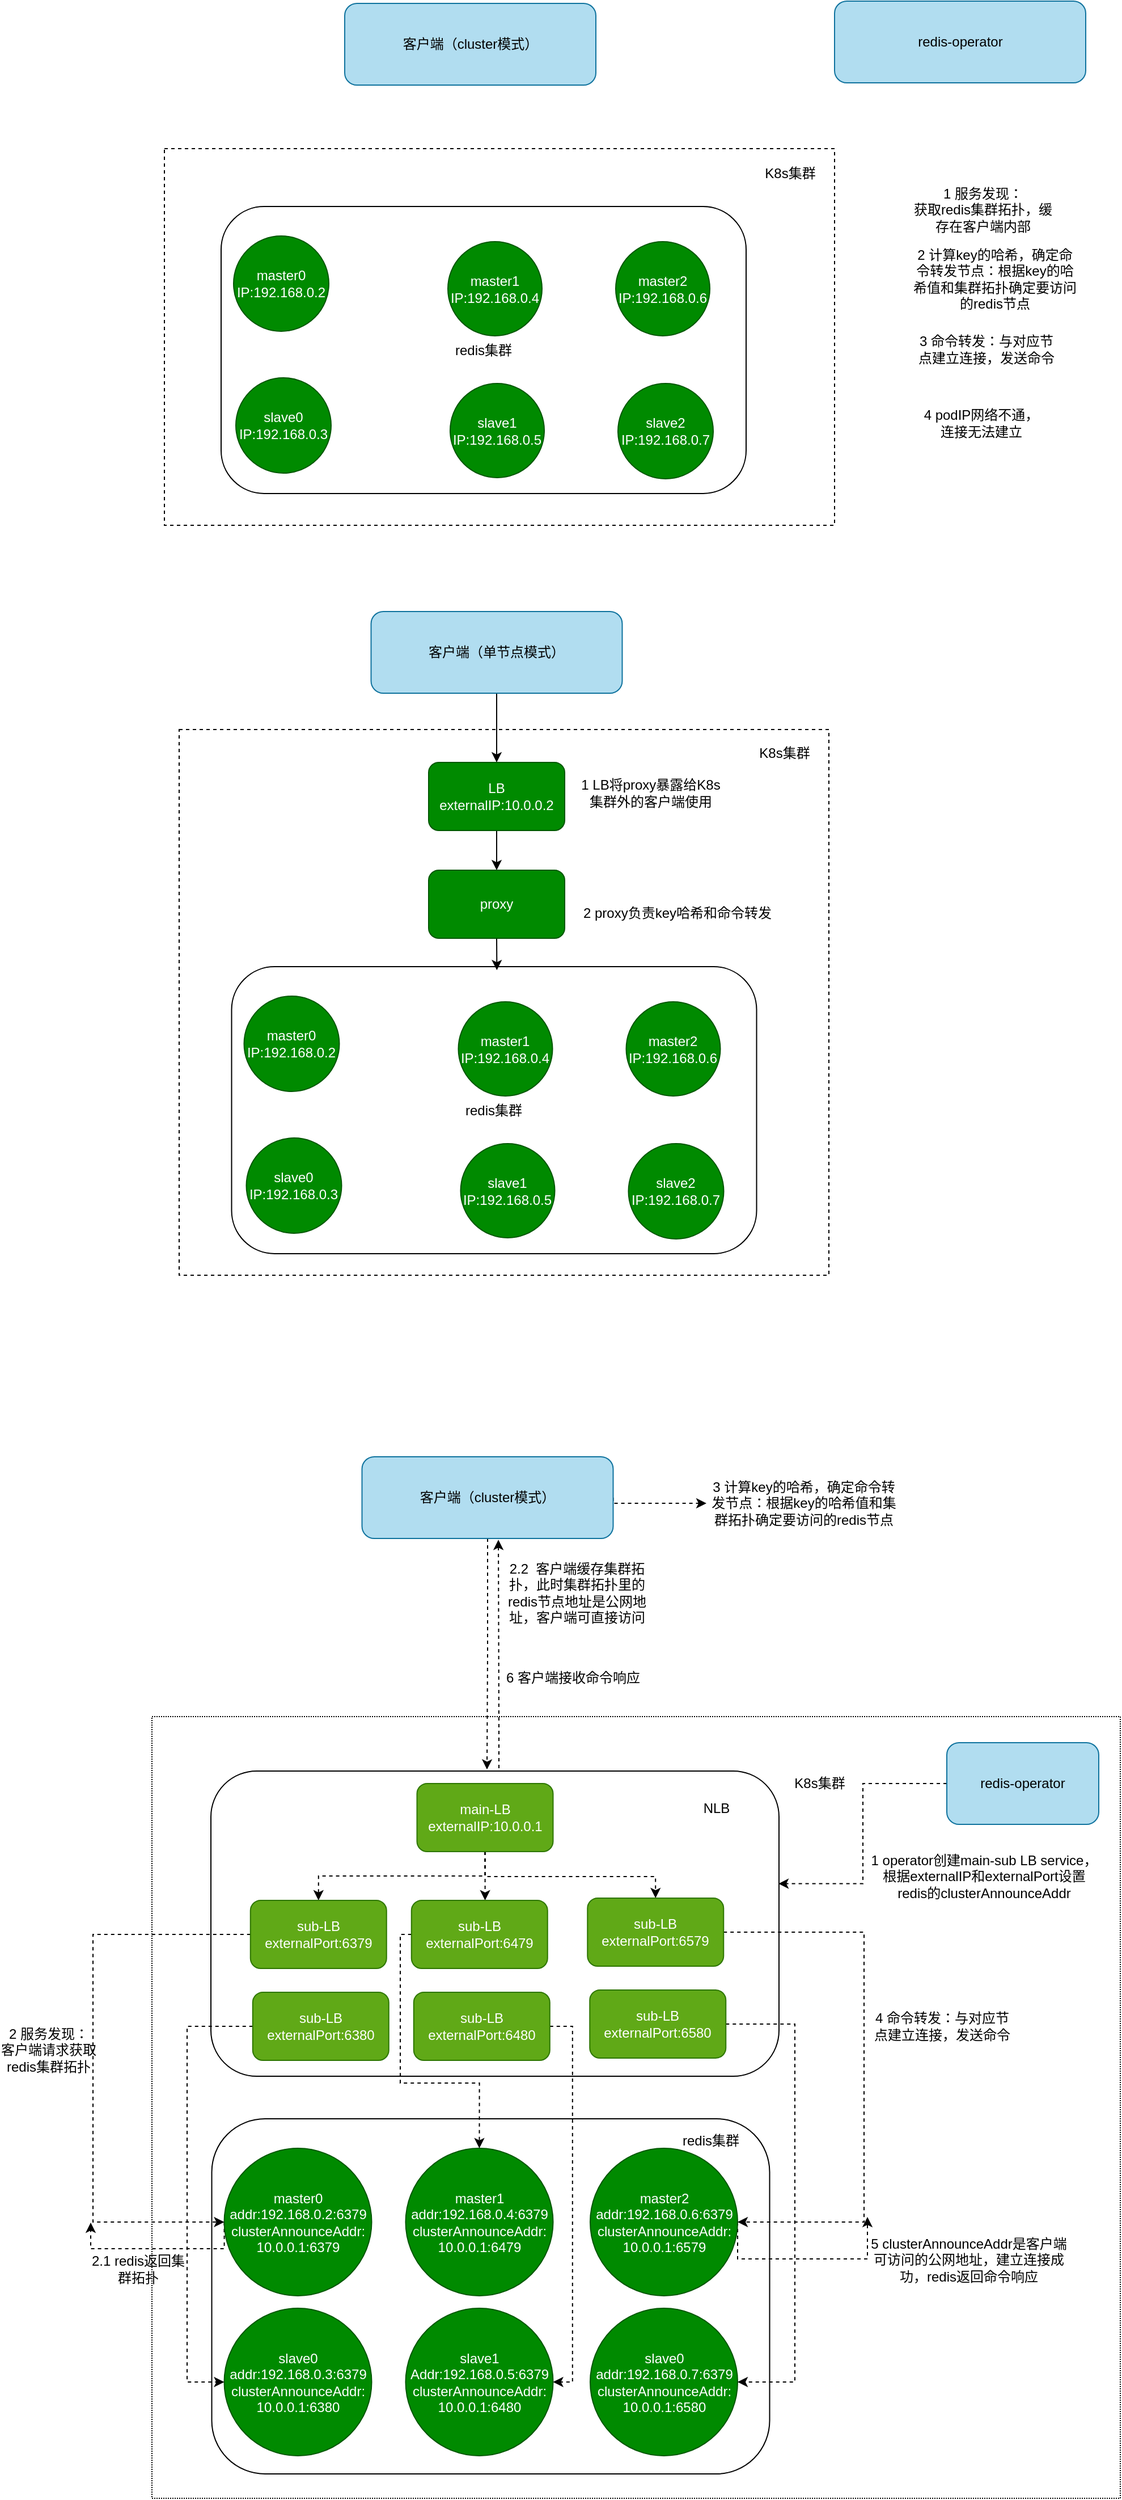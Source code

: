 <mxfile version="20.5.3" type="github">
  <diagram id="rYdwiMb5jvszhZctyrXV" name="第 1 页">
    <mxGraphModel dx="1055" dy="822" grid="0" gridSize="10" guides="1" tooltips="1" connect="1" arrows="1" fold="1" page="0" pageScale="1" pageWidth="1920" pageHeight="1200" math="0" shadow="0">
      <root>
        <mxCell id="0" />
        <mxCell id="1" parent="0" />
        <mxCell id="fc0Et_haitifpb5bSG0c-55" value="" style="rounded=0;whiteSpace=wrap;html=1;fillColor=none;dashed=1;dashPattern=1 1;" parent="1" vertex="1">
          <mxGeometry x="594" y="1849" width="854" height="689" as="geometry" />
        </mxCell>
        <mxCell id="YQscOVflWYW1QB9K6YFz-41" value="客户端（cluster模式）" style="rounded=1;whiteSpace=wrap;html=1;fillColor=#b1ddf0;strokeColor=#10739e;" parent="1" vertex="1">
          <mxGeometry x="764" y="339" width="221.5" height="72" as="geometry" />
        </mxCell>
        <mxCell id="fc0Et_haitifpb5bSG0c-1" value="redis集群" style="rounded=1;whiteSpace=wrap;html=1;" parent="1" vertex="1">
          <mxGeometry x="655" y="518" width="463" height="253" as="geometry" />
        </mxCell>
        <mxCell id="fc0Et_haitifpb5bSG0c-2" value="master0&lt;br&gt;IP:192.168.0.2" style="ellipse;whiteSpace=wrap;html=1;aspect=fixed;fillColor=#008a00;fontColor=#ffffff;strokeColor=#005700;" parent="1" vertex="1">
          <mxGeometry x="666" y="544" width="84" height="84" as="geometry" />
        </mxCell>
        <mxCell id="fc0Et_haitifpb5bSG0c-3" value="slave0&lt;br&gt;IP:192.168.0.3" style="ellipse;whiteSpace=wrap;html=1;aspect=fixed;fillColor=#008a00;fontColor=#ffffff;strokeColor=#005700;" parent="1" vertex="1">
          <mxGeometry x="668" y="669" width="84" height="84" as="geometry" />
        </mxCell>
        <mxCell id="fc0Et_haitifpb5bSG0c-4" value="master1&lt;br&gt;IP:192.168.0.4" style="ellipse;whiteSpace=wrap;html=1;aspect=fixed;fillColor=#008a00;fontColor=#ffffff;strokeColor=#005700;" parent="1" vertex="1">
          <mxGeometry x="855" y="549" width="83" height="83" as="geometry" />
        </mxCell>
        <mxCell id="fc0Et_haitifpb5bSG0c-5" value="slave1&lt;br&gt;IP:192.168.0.5" style="ellipse;whiteSpace=wrap;html=1;aspect=fixed;fillColor=#008a00;fontColor=#ffffff;strokeColor=#005700;" parent="1" vertex="1">
          <mxGeometry x="857" y="674" width="83" height="83" as="geometry" />
        </mxCell>
        <mxCell id="fc0Et_haitifpb5bSG0c-6" value="master2&lt;br&gt;IP:192.168.0.6" style="ellipse;whiteSpace=wrap;html=1;aspect=fixed;fillColor=#008a00;fontColor=#ffffff;strokeColor=#005700;" parent="1" vertex="1">
          <mxGeometry x="1003" y="549" width="83" height="83" as="geometry" />
        </mxCell>
        <mxCell id="fc0Et_haitifpb5bSG0c-7" value="slave2&lt;br&gt;IP:192.168.0.7" style="ellipse;whiteSpace=wrap;html=1;aspect=fixed;fillColor=#008a00;fontColor=#ffffff;strokeColor=#005700;" parent="1" vertex="1">
          <mxGeometry x="1005" y="674" width="84" height="84" as="geometry" />
        </mxCell>
        <mxCell id="fc0Et_haitifpb5bSG0c-8" value="redis-operator" style="rounded=1;whiteSpace=wrap;html=1;fillColor=#b1ddf0;strokeColor=#10739e;" parent="1" vertex="1">
          <mxGeometry x="1196" y="337" width="221.5" height="72" as="geometry" />
        </mxCell>
        <mxCell id="fc0Et_haitifpb5bSG0c-9" value="1&amp;nbsp;服务发现：&lt;br&gt;获取redis集群拓扑，缓存在客户端内部" style="text;html=1;strokeColor=none;fillColor=none;align=center;verticalAlign=middle;whiteSpace=wrap;rounded=0;" parent="1" vertex="1">
          <mxGeometry x="1263" y="506" width="128" height="30" as="geometry" />
        </mxCell>
        <mxCell id="fc0Et_haitifpb5bSG0c-10" value="2 计算key的哈希，确定命令转发节点：根据key的哈希值和集群拓扑确定要访问的redis节点" style="text;html=1;strokeColor=none;fillColor=none;align=center;verticalAlign=middle;whiteSpace=wrap;rounded=0;" parent="1" vertex="1">
          <mxGeometry x="1263" y="567" width="149" height="30" as="geometry" />
        </mxCell>
        <mxCell id="fc0Et_haitifpb5bSG0c-11" value="3 命令转发：与对应节点建立连接，发送命令" style="text;html=1;strokeColor=none;fillColor=none;align=center;verticalAlign=middle;whiteSpace=wrap;rounded=0;" parent="1" vertex="1">
          <mxGeometry x="1268.5" y="629" width="122" height="30" as="geometry" />
        </mxCell>
        <mxCell id="fc0Et_haitifpb5bSG0c-13" value="4 podIP网络不通，连接无法建立" style="text;html=1;strokeColor=none;fillColor=none;align=center;verticalAlign=middle;whiteSpace=wrap;rounded=0;" parent="1" vertex="1">
          <mxGeometry x="1272" y="694" width="107" height="30" as="geometry" />
        </mxCell>
        <mxCell id="fc0Et_haitifpb5bSG0c-15" value="" style="rounded=0;whiteSpace=wrap;html=1;fillColor=none;dashed=1;" parent="1" vertex="1">
          <mxGeometry x="605" y="467" width="591" height="332" as="geometry" />
        </mxCell>
        <mxCell id="fc0Et_haitifpb5bSG0c-16" value="K8s集群" style="text;html=1;strokeColor=none;fillColor=none;align=center;verticalAlign=middle;whiteSpace=wrap;rounded=0;dashed=1;" parent="1" vertex="1">
          <mxGeometry x="1127.25" y="474" width="60" height="30" as="geometry" />
        </mxCell>
        <mxCell id="fc0Et_haitifpb5bSG0c-43" style="edgeStyle=orthogonalEdgeStyle;rounded=0;orthogonalLoop=1;jettySize=auto;html=1;exitX=0.5;exitY=1;exitDx=0;exitDy=0;" parent="1" source="fc0Et_haitifpb5bSG0c-27" target="fc0Et_haitifpb5bSG0c-37" edge="1">
          <mxGeometry relative="1" as="geometry" />
        </mxCell>
        <mxCell id="fc0Et_haitifpb5bSG0c-27" value="客户端（单节点模式）" style="rounded=1;whiteSpace=wrap;html=1;fillColor=#b1ddf0;strokeColor=#10739e;" parent="1" vertex="1">
          <mxGeometry x="787.25" y="875" width="221.5" height="72" as="geometry" />
        </mxCell>
        <mxCell id="fc0Et_haitifpb5bSG0c-28" value="redis集群" style="rounded=1;whiteSpace=wrap;html=1;" parent="1" vertex="1">
          <mxGeometry x="664.25" y="1188" width="463" height="253" as="geometry" />
        </mxCell>
        <mxCell id="fc0Et_haitifpb5bSG0c-29" value="master0&lt;br&gt;IP:192.168.0.2" style="ellipse;whiteSpace=wrap;html=1;aspect=fixed;fillColor=#008a00;fontColor=#ffffff;strokeColor=#005700;" parent="1" vertex="1">
          <mxGeometry x="675.25" y="1214" width="84" height="84" as="geometry" />
        </mxCell>
        <mxCell id="fc0Et_haitifpb5bSG0c-30" value="slave0&lt;br&gt;IP:192.168.0.3" style="ellipse;whiteSpace=wrap;html=1;aspect=fixed;fillColor=#008a00;fontColor=#ffffff;strokeColor=#005700;" parent="1" vertex="1">
          <mxGeometry x="677.25" y="1339" width="84" height="84" as="geometry" />
        </mxCell>
        <mxCell id="fc0Et_haitifpb5bSG0c-31" value="master1&lt;br&gt;IP:192.168.0.4" style="ellipse;whiteSpace=wrap;html=1;aspect=fixed;fillColor=#008a00;fontColor=#ffffff;strokeColor=#005700;" parent="1" vertex="1">
          <mxGeometry x="864.25" y="1219" width="83" height="83" as="geometry" />
        </mxCell>
        <mxCell id="fc0Et_haitifpb5bSG0c-32" value="slave1&lt;br&gt;IP:192.168.0.5" style="ellipse;whiteSpace=wrap;html=1;aspect=fixed;fillColor=#008a00;fontColor=#ffffff;strokeColor=#005700;" parent="1" vertex="1">
          <mxGeometry x="866.25" y="1344" width="83" height="83" as="geometry" />
        </mxCell>
        <mxCell id="fc0Et_haitifpb5bSG0c-33" value="master2&lt;br&gt;IP:192.168.0.6" style="ellipse;whiteSpace=wrap;html=1;aspect=fixed;fillColor=#008a00;fontColor=#ffffff;strokeColor=#005700;" parent="1" vertex="1">
          <mxGeometry x="1012.25" y="1219" width="83" height="83" as="geometry" />
        </mxCell>
        <mxCell id="fc0Et_haitifpb5bSG0c-34" value="slave2&lt;br&gt;IP:192.168.0.7" style="ellipse;whiteSpace=wrap;html=1;aspect=fixed;fillColor=#008a00;fontColor=#ffffff;strokeColor=#005700;" parent="1" vertex="1">
          <mxGeometry x="1014.25" y="1344" width="84" height="84" as="geometry" />
        </mxCell>
        <mxCell id="fc0Et_haitifpb5bSG0c-35" value="" style="rounded=0;whiteSpace=wrap;html=1;fillColor=none;dashed=1;" parent="1" vertex="1">
          <mxGeometry x="618" y="979" width="573" height="481" as="geometry" />
        </mxCell>
        <mxCell id="fc0Et_haitifpb5bSG0c-36" value="K8s集群" style="text;html=1;strokeColor=none;fillColor=none;align=center;verticalAlign=middle;whiteSpace=wrap;rounded=0;dashed=1;" parent="1" vertex="1">
          <mxGeometry x="1122" y="985" width="60" height="30" as="geometry" />
        </mxCell>
        <mxCell id="fc0Et_haitifpb5bSG0c-44" style="edgeStyle=orthogonalEdgeStyle;rounded=0;orthogonalLoop=1;jettySize=auto;html=1;exitX=0.5;exitY=1;exitDx=0;exitDy=0;entryX=0.5;entryY=0;entryDx=0;entryDy=0;" parent="1" source="fc0Et_haitifpb5bSG0c-37" target="fc0Et_haitifpb5bSG0c-38" edge="1">
          <mxGeometry relative="1" as="geometry" />
        </mxCell>
        <mxCell id="fc0Et_haitifpb5bSG0c-37" value="LB&lt;br&gt;externalIP:10.0.0.2" style="rounded=1;whiteSpace=wrap;html=1;fillColor=#008a00;strokeColor=#005700;fontColor=#ffffff;" parent="1" vertex="1">
          <mxGeometry x="838" y="1008" width="120" height="60" as="geometry" />
        </mxCell>
        <mxCell id="fc0Et_haitifpb5bSG0c-46" style="edgeStyle=orthogonalEdgeStyle;rounded=0;orthogonalLoop=1;jettySize=auto;html=1;exitX=0.5;exitY=1;exitDx=0;exitDy=0;entryX=0.489;entryY=0.441;entryDx=0;entryDy=0;entryPerimeter=0;" parent="1" source="fc0Et_haitifpb5bSG0c-38" target="fc0Et_haitifpb5bSG0c-35" edge="1">
          <mxGeometry relative="1" as="geometry" />
        </mxCell>
        <mxCell id="fc0Et_haitifpb5bSG0c-38" value="proxy" style="rounded=1;whiteSpace=wrap;html=1;fillColor=#008a00;strokeColor=#005700;fontColor=#ffffff;" parent="1" vertex="1">
          <mxGeometry x="838" y="1103" width="120" height="60" as="geometry" />
        </mxCell>
        <mxCell id="fc0Et_haitifpb5bSG0c-39" value="1 LB将proxy暴露给K8s集群外的客户端使用" style="text;html=1;strokeColor=none;fillColor=none;align=center;verticalAlign=middle;whiteSpace=wrap;rounded=0;" parent="1" vertex="1">
          <mxGeometry x="970" y="1020" width="128" height="30" as="geometry" />
        </mxCell>
        <mxCell id="fc0Et_haitifpb5bSG0c-40" value="2 proxy负责key哈希和命令转发" style="text;html=1;strokeColor=none;fillColor=none;align=center;verticalAlign=middle;whiteSpace=wrap;rounded=0;" parent="1" vertex="1">
          <mxGeometry x="970" y="1126" width="175" height="30" as="geometry" />
        </mxCell>
        <mxCell id="k7kp1MV-_mNu26BSV135-15" style="edgeStyle=orthogonalEdgeStyle;rounded=0;orthogonalLoop=1;jettySize=auto;html=1;exitX=0.5;exitY=1;exitDx=0;exitDy=0;entryX=0.486;entryY=-0.005;entryDx=0;entryDy=0;entryPerimeter=0;dashed=1;" edge="1" parent="1" source="fc0Et_haitifpb5bSG0c-47" target="k7kp1MV-_mNu26BSV135-13">
          <mxGeometry relative="1" as="geometry" />
        </mxCell>
        <mxCell id="k7kp1MV-_mNu26BSV135-26" style="edgeStyle=orthogonalEdgeStyle;rounded=0;orthogonalLoop=1;jettySize=auto;html=1;exitX=1;exitY=0.5;exitDx=0;exitDy=0;entryX=0;entryY=0.5;entryDx=0;entryDy=0;dashed=1;" edge="1" parent="1" source="fc0Et_haitifpb5bSG0c-47" target="fc0Et_haitifpb5bSG0c-67">
          <mxGeometry relative="1" as="geometry">
            <Array as="points">
              <mxPoint x="1001" y="1661" />
            </Array>
          </mxGeometry>
        </mxCell>
        <mxCell id="fc0Et_haitifpb5bSG0c-47" value="客户端（cluster模式）" style="rounded=1;whiteSpace=wrap;html=1;fillColor=#b1ddf0;strokeColor=#10739e;" parent="1" vertex="1">
          <mxGeometry x="779.25" y="1620" width="221.5" height="72" as="geometry" />
        </mxCell>
        <mxCell id="fc0Et_haitifpb5bSG0c-48" value="" style="rounded=1;whiteSpace=wrap;html=1;" parent="1" vertex="1">
          <mxGeometry x="646.75" y="2203.5" width="492" height="313" as="geometry" />
        </mxCell>
        <mxCell id="k7kp1MV-_mNu26BSV135-20" style="edgeStyle=orthogonalEdgeStyle;rounded=0;orthogonalLoop=1;jettySize=auto;html=1;exitX=0;exitY=0.5;exitDx=0;exitDy=0;dashed=1;" edge="1" parent="1" source="fc0Et_haitifpb5bSG0c-49">
          <mxGeometry relative="1" as="geometry">
            <mxPoint x="540" y="2295" as="targetPoint" />
            <Array as="points">
              <mxPoint x="658" y="2318" />
              <mxPoint x="540" y="2318" />
            </Array>
          </mxGeometry>
        </mxCell>
        <mxCell id="fc0Et_haitifpb5bSG0c-49" value="master0&lt;br&gt;addr:192.168.0.2:6379&lt;br&gt;clusterAnnounceAddr: 10.0.0.1:6379" style="ellipse;whiteSpace=wrap;html=1;aspect=fixed;fillColor=#008a00;fontColor=#ffffff;strokeColor=#005700;" parent="1" vertex="1">
          <mxGeometry x="657.75" y="2229.5" width="130" height="130" as="geometry" />
        </mxCell>
        <mxCell id="fc0Et_haitifpb5bSG0c-56" value="K8s集群" style="text;html=1;strokeColor=none;fillColor=none;align=center;verticalAlign=middle;whiteSpace=wrap;rounded=0;dashed=1;" parent="1" vertex="1">
          <mxGeometry x="1153" y="1893" width="60" height="30" as="geometry" />
        </mxCell>
        <mxCell id="fc0Et_haitifpb5bSG0c-60" value="slave0&lt;br&gt;addr:192.168.0.3:6379&lt;br&gt;clusterAnnounceAddr: 10.0.0.1:6380" style="ellipse;whiteSpace=wrap;html=1;aspect=fixed;fillColor=#008a00;fontColor=#ffffff;strokeColor=#005700;" parent="1" vertex="1">
          <mxGeometry x="657.75" y="2370.5" width="130" height="130" as="geometry" />
        </mxCell>
        <mxCell id="k7kp1MV-_mNu26BSV135-24" style="edgeStyle=orthogonalEdgeStyle;rounded=0;orthogonalLoop=1;jettySize=auto;html=1;exitX=1;exitY=0.5;exitDx=0;exitDy=0;dashed=1;" edge="1" parent="1" source="fc0Et_haitifpb5bSG0c-61">
          <mxGeometry relative="1" as="geometry">
            <mxPoint x="1225" y="2290" as="targetPoint" />
            <Array as="points">
              <mxPoint x="1111" y="2327" />
              <mxPoint x="1225" y="2327" />
            </Array>
          </mxGeometry>
        </mxCell>
        <mxCell id="fc0Et_haitifpb5bSG0c-61" value="master2&lt;br&gt;addr:192.168.0.6:6379&lt;br&gt;clusterAnnounceAddr: 10.0.0.1:6579" style="ellipse;whiteSpace=wrap;html=1;aspect=fixed;fillColor=#008a00;fontColor=#ffffff;strokeColor=#005700;" parent="1" vertex="1">
          <mxGeometry x="980.5" y="2229.5" width="130" height="130" as="geometry" />
        </mxCell>
        <mxCell id="fc0Et_haitifpb5bSG0c-62" value="slave0&lt;br&gt;addr:192.168.0.7:6379&lt;br&gt;clusterAnnounceAddr: 10.0.0.1:6580" style="ellipse;whiteSpace=wrap;html=1;aspect=fixed;fillColor=#008a00;fontColor=#ffffff;strokeColor=#005700;" parent="1" vertex="1">
          <mxGeometry x="980.5" y="2370.5" width="130" height="130" as="geometry" />
        </mxCell>
        <mxCell id="fc0Et_haitifpb5bSG0c-63" value="master1&lt;br&gt;addr:192.168.0.4:6379&lt;br&gt;clusterAnnounceAddr: 10.0.0.1:6479" style="ellipse;whiteSpace=wrap;html=1;aspect=fixed;fillColor=#008a00;fontColor=#ffffff;strokeColor=#005700;" parent="1" vertex="1">
          <mxGeometry x="817.75" y="2229.5" width="130" height="130" as="geometry" />
        </mxCell>
        <mxCell id="fc0Et_haitifpb5bSG0c-64" value="slave1&lt;br&gt;Addr:192.168.0.5:6379&lt;br&gt;clusterAnnounceAddr: 10.0.0.1:6480" style="ellipse;whiteSpace=wrap;html=1;aspect=fixed;fillColor=#008a00;fontColor=#ffffff;strokeColor=#005700;" parent="1" vertex="1">
          <mxGeometry x="817.75" y="2370.5" width="130" height="130" as="geometry" />
        </mxCell>
        <mxCell id="fc0Et_haitifpb5bSG0c-65" value="redis集群" style="text;html=1;strokeColor=none;fillColor=none;align=center;verticalAlign=middle;whiteSpace=wrap;rounded=0;" parent="1" vertex="1">
          <mxGeometry x="1056.75" y="2207.5" width="60" height="30" as="geometry" />
        </mxCell>
        <mxCell id="fc0Et_haitifpb5bSG0c-66" value="1 operator创建main-sub LB service，根据externalIP和externalPort设置redis的clusterAnnounceAddr" style="text;html=1;strokeColor=none;fillColor=none;align=center;verticalAlign=middle;whiteSpace=wrap;rounded=0;" parent="1" vertex="1">
          <mxGeometry x="1227" y="1975" width="201.5" height="30" as="geometry" />
        </mxCell>
        <mxCell id="fc0Et_haitifpb5bSG0c-67" value="3 计算key的哈希，确定命令转发节点：根据key的哈希值和集群拓扑确定要访问的redis节点" style="text;html=1;strokeColor=none;fillColor=none;align=center;verticalAlign=middle;whiteSpace=wrap;rounded=0;" parent="1" vertex="1">
          <mxGeometry x="1083" y="1646" width="172" height="30" as="geometry" />
        </mxCell>
        <mxCell id="fc0Et_haitifpb5bSG0c-68" value="4 命令转发：与对应节点建立连接，发送命令" style="text;html=1;strokeColor=none;fillColor=none;align=center;verticalAlign=middle;whiteSpace=wrap;rounded=0;" parent="1" vertex="1">
          <mxGeometry x="1230" y="2107" width="122" height="30" as="geometry" />
        </mxCell>
        <mxCell id="fc0Et_haitifpb5bSG0c-69" value="5 clusterAnnounceAddr是客户端可访问的公网地址，建立连接成功，redis返回命令响应" style="text;html=1;strokeColor=none;fillColor=none;align=center;verticalAlign=middle;whiteSpace=wrap;rounded=0;" parent="1" vertex="1">
          <mxGeometry x="1223" y="2313" width="183" height="30" as="geometry" />
        </mxCell>
        <mxCell id="fc0Et_haitifpb5bSG0c-70" value="2 服务发现：&lt;br&gt;客户端请求获取redis集群拓扑" style="text;html=1;strokeColor=none;fillColor=none;align=center;verticalAlign=middle;whiteSpace=wrap;rounded=0;" parent="1" vertex="1">
          <mxGeometry x="460" y="2123" width="86" height="40" as="geometry" />
        </mxCell>
        <mxCell id="k7kp1MV-_mNu26BSV135-1" style="edgeStyle=orthogonalEdgeStyle;rounded=0;orthogonalLoop=1;jettySize=auto;html=1;exitX=0.5;exitY=1;exitDx=0;exitDy=0;entryX=0.5;entryY=0;entryDx=0;entryDy=0;dashed=1;" edge="1" parent="1" source="fc0Et_haitifpb5bSG0c-72" target="fc0Et_haitifpb5bSG0c-75">
          <mxGeometry relative="1" as="geometry" />
        </mxCell>
        <mxCell id="k7kp1MV-_mNu26BSV135-2" style="edgeStyle=orthogonalEdgeStyle;rounded=0;orthogonalLoop=1;jettySize=auto;html=1;exitX=0.5;exitY=1;exitDx=0;exitDy=0;dashed=1;" edge="1" parent="1" source="fc0Et_haitifpb5bSG0c-72" target="fc0Et_haitifpb5bSG0c-76">
          <mxGeometry relative="1" as="geometry">
            <Array as="points">
              <mxPoint x="888" y="1998" />
              <mxPoint x="888" y="1998" />
            </Array>
          </mxGeometry>
        </mxCell>
        <mxCell id="k7kp1MV-_mNu26BSV135-3" style="edgeStyle=orthogonalEdgeStyle;rounded=0;orthogonalLoop=1;jettySize=auto;html=1;exitX=0.5;exitY=1;exitDx=0;exitDy=0;entryX=0.5;entryY=0;entryDx=0;entryDy=0;dashed=1;" edge="1" parent="1" source="fc0Et_haitifpb5bSG0c-72" target="fc0Et_haitifpb5bSG0c-78">
          <mxGeometry relative="1" as="geometry">
            <Array as="points">
              <mxPoint x="888" y="1990" />
              <mxPoint x="1038" y="1990" />
            </Array>
          </mxGeometry>
        </mxCell>
        <mxCell id="fc0Et_haitifpb5bSG0c-72" value="main-LB&lt;br&gt;externalIP:10.0.0.1" style="rounded=1;whiteSpace=wrap;html=1;fillColor=#60a917;strokeColor=#2D7600;fontColor=#ffffff;" parent="1" vertex="1">
          <mxGeometry x="827.75" y="1908" width="120" height="60" as="geometry" />
        </mxCell>
        <mxCell id="k7kp1MV-_mNu26BSV135-4" style="edgeStyle=orthogonalEdgeStyle;rounded=0;orthogonalLoop=1;jettySize=auto;html=1;exitX=0;exitY=0.5;exitDx=0;exitDy=0;entryX=0;entryY=0.5;entryDx=0;entryDy=0;dashed=1;" edge="1" parent="1" source="fc0Et_haitifpb5bSG0c-75" target="fc0Et_haitifpb5bSG0c-49">
          <mxGeometry relative="1" as="geometry">
            <Array as="points">
              <mxPoint x="542" y="2041" />
              <mxPoint x="542" y="2295" />
            </Array>
          </mxGeometry>
        </mxCell>
        <mxCell id="fc0Et_haitifpb5bSG0c-75" value="sub-LB&lt;br&gt;externalPort:6379" style="rounded=1;whiteSpace=wrap;html=1;fillColor=#60a917;strokeColor=#2D7600;fontColor=#ffffff;" parent="1" vertex="1">
          <mxGeometry x="680.88" y="2011" width="120" height="60" as="geometry" />
        </mxCell>
        <mxCell id="k7kp1MV-_mNu26BSV135-9" style="edgeStyle=orthogonalEdgeStyle;rounded=0;orthogonalLoop=1;jettySize=auto;html=1;exitX=0;exitY=0.5;exitDx=0;exitDy=0;entryX=0.5;entryY=0;entryDx=0;entryDy=0;dashed=1;" edge="1" parent="1" source="fc0Et_haitifpb5bSG0c-76" target="fc0Et_haitifpb5bSG0c-63">
          <mxGeometry relative="1" as="geometry">
            <Array as="points">
              <mxPoint x="813" y="2041" />
              <mxPoint x="813" y="2172" />
              <mxPoint x="883" y="2172" />
            </Array>
          </mxGeometry>
        </mxCell>
        <mxCell id="fc0Et_haitifpb5bSG0c-76" value="sub-LB&lt;br&gt;externalPort:6479" style="rounded=1;whiteSpace=wrap;html=1;fillColor=#60a917;strokeColor=#2D7600;fontColor=#ffffff;" parent="1" vertex="1">
          <mxGeometry x="822.88" y="2011" width="120" height="60" as="geometry" />
        </mxCell>
        <mxCell id="k7kp1MV-_mNu26BSV135-11" style="edgeStyle=orthogonalEdgeStyle;rounded=0;orthogonalLoop=1;jettySize=auto;html=1;exitX=1;exitY=0.5;exitDx=0;exitDy=0;dashed=1;entryX=1;entryY=0.5;entryDx=0;entryDy=0;" edge="1" parent="1" source="fc0Et_haitifpb5bSG0c-78" target="fc0Et_haitifpb5bSG0c-61">
          <mxGeometry relative="1" as="geometry">
            <Array as="points">
              <mxPoint x="1222" y="2039" />
              <mxPoint x="1222" y="2295" />
            </Array>
          </mxGeometry>
        </mxCell>
        <mxCell id="fc0Et_haitifpb5bSG0c-78" value="sub-LB&lt;br&gt;externalPort:6579" style="rounded=1;whiteSpace=wrap;html=1;fillColor=#60a917;strokeColor=#2D7600;fontColor=#ffffff;" parent="1" vertex="1">
          <mxGeometry x="978.13" y="2009" width="120" height="60" as="geometry" />
        </mxCell>
        <mxCell id="k7kp1MV-_mNu26BSV135-7" style="edgeStyle=orthogonalEdgeStyle;rounded=0;orthogonalLoop=1;jettySize=auto;html=1;exitX=0;exitY=0.5;exitDx=0;exitDy=0;entryX=0;entryY=0.5;entryDx=0;entryDy=0;dashed=1;" edge="1" parent="1" source="fc0Et_haitifpb5bSG0c-79" target="fc0Et_haitifpb5bSG0c-60">
          <mxGeometry relative="1" as="geometry">
            <Array as="points">
              <mxPoint x="625" y="2122" />
              <mxPoint x="625" y="2436" />
            </Array>
          </mxGeometry>
        </mxCell>
        <mxCell id="fc0Et_haitifpb5bSG0c-79" value="sub-LB&lt;br&gt;externalPort:6380" style="rounded=1;whiteSpace=wrap;html=1;fillColor=#60a917;strokeColor=#2D7600;fontColor=#ffffff;" parent="1" vertex="1">
          <mxGeometry x="682.88" y="2092" width="120" height="60" as="geometry" />
        </mxCell>
        <mxCell id="k7kp1MV-_mNu26BSV135-10" style="edgeStyle=orthogonalEdgeStyle;rounded=0;orthogonalLoop=1;jettySize=auto;html=1;exitX=1;exitY=0.5;exitDx=0;exitDy=0;entryX=1;entryY=0.5;entryDx=0;entryDy=0;dashed=1;" edge="1" parent="1" source="fc0Et_haitifpb5bSG0c-80" target="fc0Et_haitifpb5bSG0c-64">
          <mxGeometry relative="1" as="geometry" />
        </mxCell>
        <mxCell id="fc0Et_haitifpb5bSG0c-80" value="sub-LB&lt;br&gt;externalPort:6480" style="rounded=1;whiteSpace=wrap;html=1;fillColor=#60a917;strokeColor=#2D7600;fontColor=#ffffff;" parent="1" vertex="1">
          <mxGeometry x="824.88" y="2092" width="120" height="60" as="geometry" />
        </mxCell>
        <mxCell id="k7kp1MV-_mNu26BSV135-12" style="edgeStyle=orthogonalEdgeStyle;rounded=0;orthogonalLoop=1;jettySize=auto;html=1;exitX=1;exitY=0.5;exitDx=0;exitDy=0;entryX=1;entryY=0.5;entryDx=0;entryDy=0;dashed=1;" edge="1" parent="1" source="fc0Et_haitifpb5bSG0c-81" target="fc0Et_haitifpb5bSG0c-62">
          <mxGeometry relative="1" as="geometry">
            <Array as="points">
              <mxPoint x="1161" y="2120" />
              <mxPoint x="1161" y="2436" />
            </Array>
          </mxGeometry>
        </mxCell>
        <mxCell id="fc0Et_haitifpb5bSG0c-81" value="sub-LB&lt;br&gt;externalPort:6580" style="rounded=1;whiteSpace=wrap;html=1;fillColor=#60a917;strokeColor=#2D7600;fontColor=#ffffff;" parent="1" vertex="1">
          <mxGeometry x="980.13" y="2090" width="120" height="60" as="geometry" />
        </mxCell>
        <mxCell id="k7kp1MV-_mNu26BSV135-19" style="edgeStyle=orthogonalEdgeStyle;rounded=0;orthogonalLoop=1;jettySize=auto;html=1;exitX=0.5;exitY=0;exitDx=0;exitDy=0;entryX=0.543;entryY=1.016;entryDx=0;entryDy=0;entryPerimeter=0;dashed=1;" edge="1" parent="1" source="k7kp1MV-_mNu26BSV135-13" target="fc0Et_haitifpb5bSG0c-47">
          <mxGeometry relative="1" as="geometry">
            <Array as="points">
              <mxPoint x="900" y="1897" />
              <mxPoint x="900" y="1861" />
            </Array>
          </mxGeometry>
        </mxCell>
        <mxCell id="k7kp1MV-_mNu26BSV135-13" value="" style="rounded=1;whiteSpace=wrap;html=1;fillColor=none;" vertex="1" parent="1">
          <mxGeometry x="646" y="1897" width="501" height="269" as="geometry" />
        </mxCell>
        <mxCell id="k7kp1MV-_mNu26BSV135-14" value="NLB" style="text;html=1;strokeColor=none;fillColor=none;align=center;verticalAlign=middle;whiteSpace=wrap;rounded=0;" vertex="1" parent="1">
          <mxGeometry x="1062" y="1915" width="60" height="30" as="geometry" />
        </mxCell>
        <mxCell id="k7kp1MV-_mNu26BSV135-18" style="edgeStyle=orthogonalEdgeStyle;rounded=0;orthogonalLoop=1;jettySize=auto;html=1;exitX=0;exitY=0.5;exitDx=0;exitDy=0;entryX=0.999;entryY=0.369;entryDx=0;entryDy=0;entryPerimeter=0;dashed=1;" edge="1" parent="1" source="k7kp1MV-_mNu26BSV135-17" target="k7kp1MV-_mNu26BSV135-13">
          <mxGeometry relative="1" as="geometry" />
        </mxCell>
        <mxCell id="k7kp1MV-_mNu26BSV135-17" value="redis-operator" style="rounded=1;whiteSpace=wrap;html=1;fillColor=#b1ddf0;strokeColor=#10739e;" vertex="1" parent="1">
          <mxGeometry x="1295" y="1872" width="134" height="72" as="geometry" />
        </mxCell>
        <mxCell id="k7kp1MV-_mNu26BSV135-21" value="2.1 redis返回集群拓扑" style="text;html=1;strokeColor=none;fillColor=none;align=center;verticalAlign=middle;whiteSpace=wrap;rounded=0;" vertex="1" parent="1">
          <mxGeometry x="534" y="2329" width="96" height="14" as="geometry" />
        </mxCell>
        <mxCell id="k7kp1MV-_mNu26BSV135-22" value="2.2&amp;nbsp; 客户端缓存集群拓扑，此时集群拓扑里的redis节点地址是公网地址，客户端可直接访问" style="text;html=1;strokeColor=none;fillColor=none;align=center;verticalAlign=middle;whiteSpace=wrap;rounded=0;" vertex="1" parent="1">
          <mxGeometry x="902" y="1728" width="134" height="24" as="geometry" />
        </mxCell>
        <mxCell id="k7kp1MV-_mNu26BSV135-27" value="6 客户端接收命令响应" style="text;html=1;strokeColor=none;fillColor=none;align=center;verticalAlign=middle;whiteSpace=wrap;rounded=0;" vertex="1" parent="1">
          <mxGeometry x="873.75" y="1800" width="183" height="30" as="geometry" />
        </mxCell>
      </root>
    </mxGraphModel>
  </diagram>
</mxfile>
